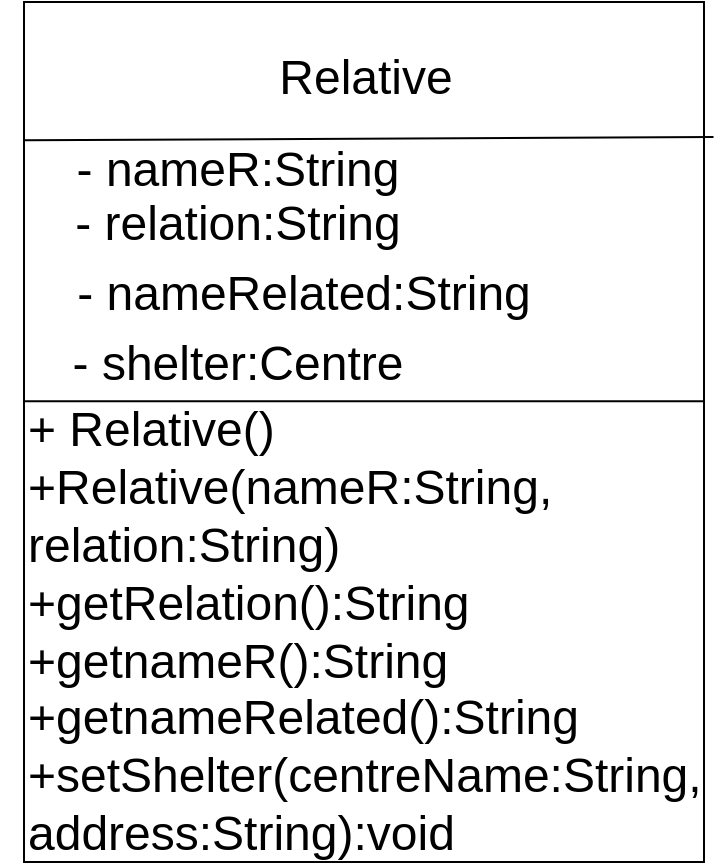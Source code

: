 <mxfile>
    <diagram id="R721RSbBpMfSJYR2NfQt" name="Page-1">
        <mxGraphModel dx="1224" dy="397" grid="1" gridSize="10" guides="1" tooltips="1" connect="1" arrows="1" fold="1" page="1" pageScale="1" pageWidth="850" pageHeight="1100" math="0" shadow="0">
            <root>
                <mxCell id="0"/>
                <mxCell id="1" parent="0"/>
                <mxCell id="10" value="" style="group" parent="1" vertex="1" connectable="0">
                    <mxGeometry x="280" y="50" width="340" height="430" as="geometry"/>
                </mxCell>
                <mxCell id="2" value="" style="rounded=0;whiteSpace=wrap;html=1;" parent="10" vertex="1">
                    <mxGeometry width="340" height="430.0" as="geometry"/>
                </mxCell>
                <mxCell id="3" value="&lt;font style=&quot;font-size: 24px;&quot;&gt;Relative&lt;/font&gt;" style="text;html=1;strokeColor=none;fillColor=none;align=center;verticalAlign=middle;whiteSpace=wrap;rounded=0;" parent="10" vertex="1">
                    <mxGeometry x="104.519" width="132.222" height="76.786" as="geometry"/>
                </mxCell>
                <mxCell id="4" value="" style="endArrow=none;html=1;fontSize=24;entryX=1.014;entryY=0.157;entryDx=0;entryDy=0;entryPerimeter=0;" parent="10" target="2" edge="1">
                    <mxGeometry width="50" height="50" relative="1" as="geometry">
                        <mxPoint y="69.107" as="sourcePoint"/>
                        <mxPoint x="365.185" y="230.357" as="targetPoint"/>
                    </mxGeometry>
                </mxCell>
                <mxCell id="6" value="- nameR:String" style="text;html=1;strokeColor=none;fillColor=none;align=center;verticalAlign=middle;whiteSpace=wrap;rounded=0;fontSize=24;" parent="10" vertex="1">
                    <mxGeometry y="76.788" width="214.075" height="14.425" as="geometry"/>
                </mxCell>
                <mxCell id="7" value="- relation:String" style="text;html=1;strokeColor=none;fillColor=none;align=center;verticalAlign=middle;whiteSpace=wrap;rounded=0;fontSize=24;" parent="10" vertex="1">
                    <mxGeometry y="92.15" width="214.075" height="38.153" as="geometry"/>
                </mxCell>
                <mxCell id="8" value="&lt;div style=&quot;&quot;&gt;&lt;span style=&quot;background-color: initial;&quot;&gt;+ Relative()&lt;/span&gt;&lt;/div&gt;&lt;div style=&quot;&quot;&gt;&lt;span style=&quot;background-color: initial;&quot;&gt;+Relative(nameR:String, relation:String)&lt;/span&gt;&lt;/div&gt;&lt;div style=&quot;&quot;&gt;&lt;span style=&quot;background-color: initial;&quot;&gt;+getRelation():String&lt;/span&gt;&lt;/div&gt;&lt;div style=&quot;&quot;&gt;&lt;span style=&quot;background-color: initial;&quot;&gt;+getnameR():String&lt;/span&gt;&lt;/div&gt;&lt;div style=&quot;&quot;&gt;&lt;span style=&quot;background-color: initial;&quot;&gt;+getnameRelated():String&lt;/span&gt;&lt;/div&gt;&lt;div style=&quot;&quot;&gt;&lt;span style=&quot;text-align: center;&quot;&gt;+setShelter(centreName:String, address:String):void&lt;/span&gt;&lt;span style=&quot;background-color: initial;&quot;&gt;&lt;br&gt;&lt;/span&gt;&lt;/div&gt;" style="text;html=1;strokeColor=none;fillColor=none;align=left;verticalAlign=middle;whiteSpace=wrap;rounded=0;fontSize=24;" parent="10" vertex="1">
                    <mxGeometry y="199.643" width="340" height="230.357" as="geometry"/>
                </mxCell>
                <mxCell id="9" value="" style="endArrow=none;html=1;fontSize=24;exitX=0;exitY=0;exitDx=0;exitDy=0;entryX=1;entryY=0;entryDx=0;entryDy=0;" parent="10" source="8" target="8" edge="1">
                    <mxGeometry width="50" height="50" relative="1" as="geometry">
                        <mxPoint x="302.222" y="230.357" as="sourcePoint"/>
                        <mxPoint x="365.185" y="153.571" as="targetPoint"/>
                    </mxGeometry>
                </mxCell>
                <mxCell id="11" value="- nameRelated:String" style="text;html=1;strokeColor=none;fillColor=none;align=center;verticalAlign=middle;whiteSpace=wrap;rounded=0;fontSize=24;" parent="10" vertex="1">
                    <mxGeometry x="-11.333" y="122.859" width="302.222" height="46.071" as="geometry"/>
                </mxCell>
                <mxCell id="12" value="- shelter:Centre" style="text;html=1;strokeColor=none;fillColor=none;align=center;verticalAlign=middle;whiteSpace=wrap;rounded=0;fontSize=24;" vertex="1" parent="10">
                    <mxGeometry y="161.485" width="214.075" height="38.153" as="geometry"/>
                </mxCell>
            </root>
        </mxGraphModel>
    </diagram>
</mxfile>